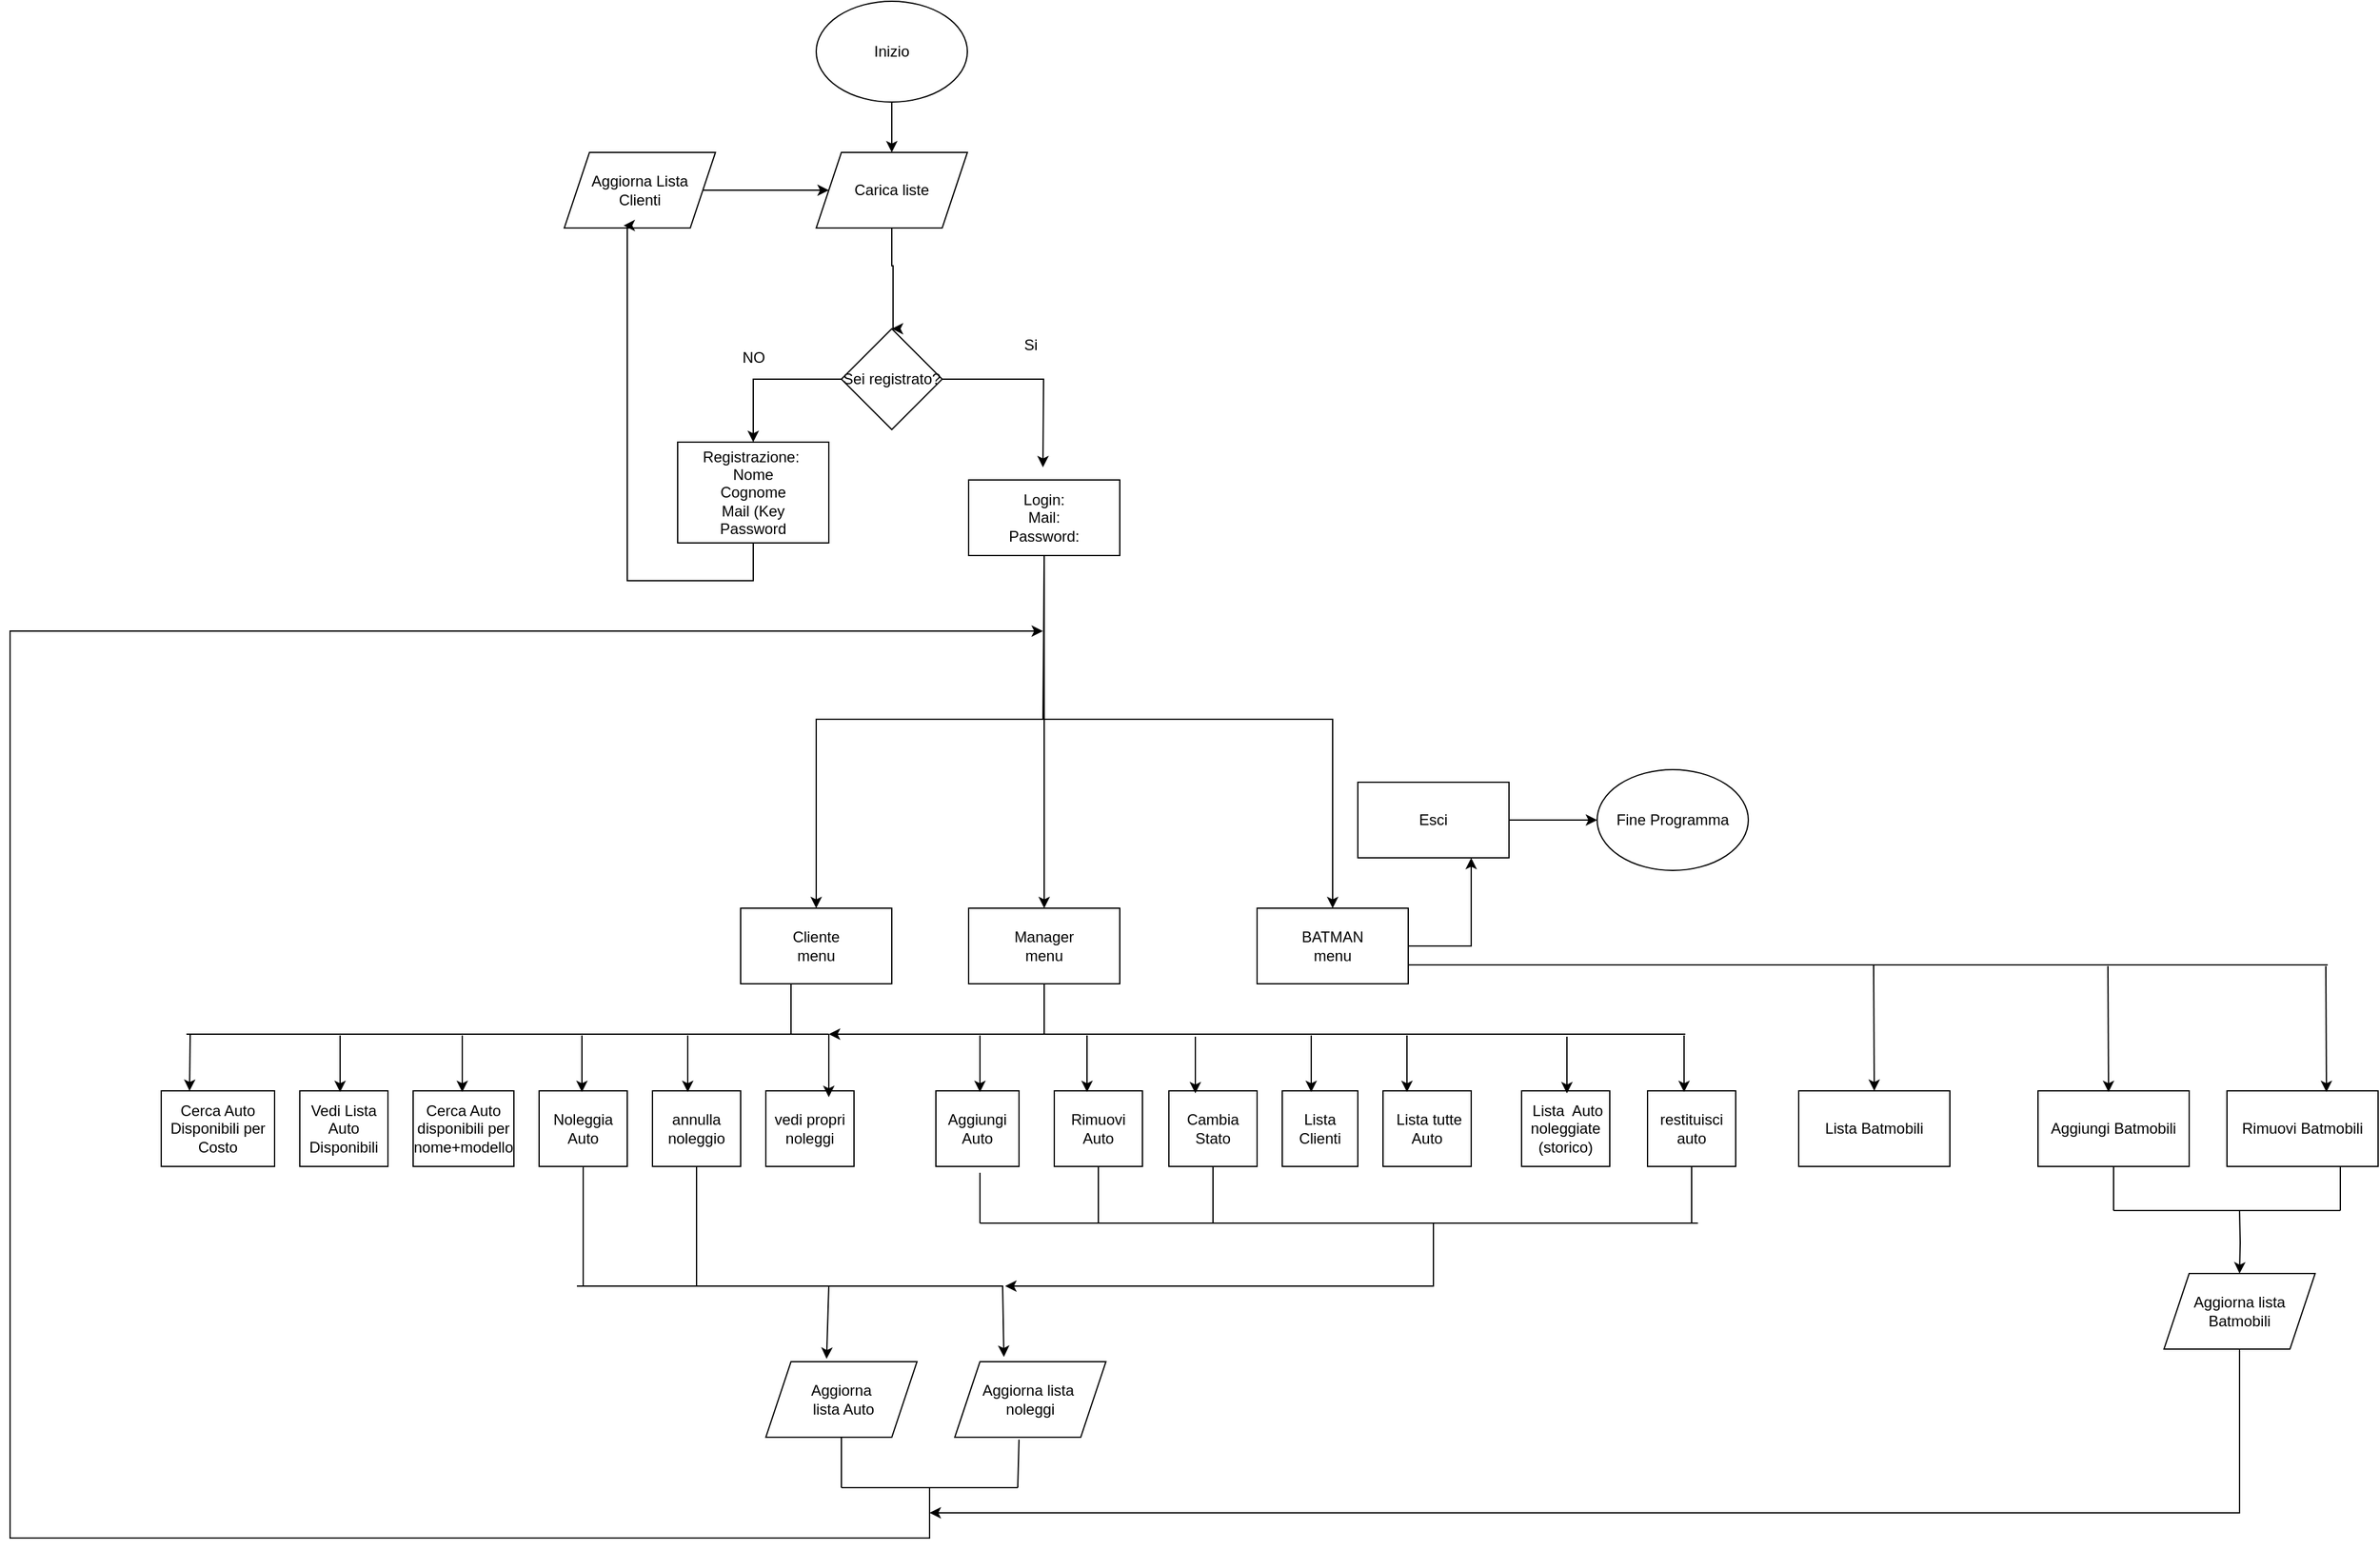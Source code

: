 <mxfile version="24.3.1" type="github">
  <diagram id="C5RBs43oDa-KdzZeNtuy" name="Page-1">
    <mxGraphModel dx="1877" dy="1691" grid="1" gridSize="10" guides="1" tooltips="1" connect="1" arrows="1" fold="1" page="1" pageScale="1" pageWidth="827" pageHeight="1169" math="0" shadow="0">
      <root>
        <mxCell id="WIyWlLk6GJQsqaUBKTNV-0" />
        <mxCell id="WIyWlLk6GJQsqaUBKTNV-1" parent="WIyWlLk6GJQsqaUBKTNV-0" />
        <mxCell id="CLyrZ0fL3mQYpZ_oy234-67" style="edgeStyle=orthogonalEdgeStyle;rounded=0;orthogonalLoop=1;jettySize=auto;html=1;entryX=0.5;entryY=0;entryDx=0;entryDy=0;" parent="WIyWlLk6GJQsqaUBKTNV-1" source="CLyrZ0fL3mQYpZ_oy234-0" target="CLyrZ0fL3mQYpZ_oy234-66" edge="1">
          <mxGeometry relative="1" as="geometry">
            <mxPoint x="250" y="20" as="targetPoint" />
          </mxGeometry>
        </mxCell>
        <mxCell id="CLyrZ0fL3mQYpZ_oy234-0" value="Inizio" style="ellipse;whiteSpace=wrap;html=1;" parent="WIyWlLk6GJQsqaUBKTNV-1" vertex="1">
          <mxGeometry x="190" y="-80" width="120" height="80" as="geometry" />
        </mxCell>
        <mxCell id="CLyrZ0fL3mQYpZ_oy234-4" value="" style="edgeStyle=orthogonalEdgeStyle;rounded=0;orthogonalLoop=1;jettySize=auto;html=1;" parent="WIyWlLk6GJQsqaUBKTNV-1" source="CLyrZ0fL3mQYpZ_oy234-1" target="CLyrZ0fL3mQYpZ_oy234-3" edge="1">
          <mxGeometry relative="1" as="geometry" />
        </mxCell>
        <mxCell id="CLyrZ0fL3mQYpZ_oy234-5" style="edgeStyle=orthogonalEdgeStyle;rounded=0;orthogonalLoop=1;jettySize=auto;html=1;" parent="WIyWlLk6GJQsqaUBKTNV-1" source="CLyrZ0fL3mQYpZ_oy234-1" edge="1">
          <mxGeometry relative="1" as="geometry">
            <mxPoint x="370" y="290" as="targetPoint" />
          </mxGeometry>
        </mxCell>
        <mxCell id="CLyrZ0fL3mQYpZ_oy234-1" value="Sei registrato?" style="rhombus;whiteSpace=wrap;html=1;" parent="WIyWlLk6GJQsqaUBKTNV-1" vertex="1">
          <mxGeometry x="210" y="180" width="80" height="80" as="geometry" />
        </mxCell>
        <mxCell id="CLyrZ0fL3mQYpZ_oy234-3" value="Registrazione:&amp;nbsp;&lt;div&gt;Nome&lt;div&gt;Cognome&lt;/div&gt;&lt;div&gt;Mail (Key&lt;/div&gt;&lt;div&gt;Password&lt;/div&gt;&lt;/div&gt;" style="whiteSpace=wrap;html=1;" parent="WIyWlLk6GJQsqaUBKTNV-1" vertex="1">
          <mxGeometry x="80" y="270" width="120" height="80" as="geometry" />
        </mxCell>
        <mxCell id="CLyrZ0fL3mQYpZ_oy234-6" value="NO" style="text;html=1;align=center;verticalAlign=middle;resizable=0;points=[];autosize=1;strokeColor=none;fillColor=none;" parent="WIyWlLk6GJQsqaUBKTNV-1" vertex="1">
          <mxGeometry x="120" y="188" width="40" height="30" as="geometry" />
        </mxCell>
        <mxCell id="CLyrZ0fL3mQYpZ_oy234-7" value="Si" style="text;html=1;align=center;verticalAlign=middle;resizable=0;points=[];autosize=1;strokeColor=none;fillColor=none;" parent="WIyWlLk6GJQsqaUBKTNV-1" vertex="1">
          <mxGeometry x="345" y="178" width="30" height="30" as="geometry" />
        </mxCell>
        <mxCell id="CLyrZ0fL3mQYpZ_oy234-16" style="edgeStyle=orthogonalEdgeStyle;rounded=0;orthogonalLoop=1;jettySize=auto;html=1;entryX=0.5;entryY=0;entryDx=0;entryDy=0;" parent="WIyWlLk6GJQsqaUBKTNV-1" source="CLyrZ0fL3mQYpZ_oy234-11" target="CLyrZ0fL3mQYpZ_oy234-13" edge="1">
          <mxGeometry relative="1" as="geometry" />
        </mxCell>
        <mxCell id="CLyrZ0fL3mQYpZ_oy234-17" style="edgeStyle=orthogonalEdgeStyle;rounded=0;orthogonalLoop=1;jettySize=auto;html=1;entryX=0.5;entryY=0;entryDx=0;entryDy=0;exitX=0.5;exitY=1;exitDx=0;exitDy=0;" parent="WIyWlLk6GJQsqaUBKTNV-1" source="CLyrZ0fL3mQYpZ_oy234-11" target="CLyrZ0fL3mQYpZ_oy234-14" edge="1">
          <mxGeometry relative="1" as="geometry">
            <Array as="points">
              <mxPoint x="371" y="490" />
              <mxPoint x="600" y="490" />
            </Array>
          </mxGeometry>
        </mxCell>
        <mxCell id="CLyrZ0fL3mQYpZ_oy234-11" value="Login:&lt;div&gt;Mail:&lt;/div&gt;&lt;div&gt;Password:&lt;/div&gt;" style="rounded=0;whiteSpace=wrap;html=1;" parent="WIyWlLk6GJQsqaUBKTNV-1" vertex="1">
          <mxGeometry x="311" y="300" width="120" height="60" as="geometry" />
        </mxCell>
        <mxCell id="CLyrZ0fL3mQYpZ_oy234-12" value="Cliente&lt;div&gt;menu&lt;/div&gt;" style="rounded=0;whiteSpace=wrap;html=1;" parent="WIyWlLk6GJQsqaUBKTNV-1" vertex="1">
          <mxGeometry x="130" y="640" width="120" height="60" as="geometry" />
        </mxCell>
        <mxCell id="CLyrZ0fL3mQYpZ_oy234-13" value="Manager&lt;div&gt;menu&lt;/div&gt;" style="rounded=0;whiteSpace=wrap;html=1;" parent="WIyWlLk6GJQsqaUBKTNV-1" vertex="1">
          <mxGeometry x="311" y="640" width="120" height="60" as="geometry" />
        </mxCell>
        <mxCell id="CLyrZ0fL3mQYpZ_oy234-14" value="BATMAN&lt;div&gt;menu&lt;/div&gt;" style="rounded=0;whiteSpace=wrap;html=1;" parent="WIyWlLk6GJQsqaUBKTNV-1" vertex="1">
          <mxGeometry x="540" y="640" width="120" height="60" as="geometry" />
        </mxCell>
        <mxCell id="CLyrZ0fL3mQYpZ_oy234-22" value="Vedi Lista Auto&lt;div&gt;Disponibili&lt;/div&gt;" style="rounded=0;whiteSpace=wrap;html=1;" parent="WIyWlLk6GJQsqaUBKTNV-1" vertex="1">
          <mxGeometry x="-220" y="785" width="70" height="60" as="geometry" />
        </mxCell>
        <mxCell id="CLyrZ0fL3mQYpZ_oy234-23" value="Cerca Auto Disponibili per Costo" style="rounded=0;whiteSpace=wrap;html=1;" parent="WIyWlLk6GJQsqaUBKTNV-1" vertex="1">
          <mxGeometry x="-330" y="785" width="90" height="60" as="geometry" />
        </mxCell>
        <mxCell id="CLyrZ0fL3mQYpZ_oy234-24" value="Cerca Auto disponibili per nome+modello" style="rounded=0;whiteSpace=wrap;html=1;" parent="WIyWlLk6GJQsqaUBKTNV-1" vertex="1">
          <mxGeometry x="-130" y="785" width="80" height="60" as="geometry" />
        </mxCell>
        <mxCell id="CLyrZ0fL3mQYpZ_oy234-25" value="Noleggia Auto" style="rounded=0;whiteSpace=wrap;html=1;" parent="WIyWlLk6GJQsqaUBKTNV-1" vertex="1">
          <mxGeometry x="-30" y="785" width="70" height="60" as="geometry" />
        </mxCell>
        <mxCell id="CLyrZ0fL3mQYpZ_oy234-30" value="Aggiungi Auto" style="rounded=0;whiteSpace=wrap;html=1;" parent="WIyWlLk6GJQsqaUBKTNV-1" vertex="1">
          <mxGeometry x="285" y="785" width="66" height="60" as="geometry" />
        </mxCell>
        <mxCell id="CLyrZ0fL3mQYpZ_oy234-31" value="Rimuovi Auto" style="rounded=0;whiteSpace=wrap;html=1;" parent="WIyWlLk6GJQsqaUBKTNV-1" vertex="1">
          <mxGeometry x="379" y="785" width="70" height="60" as="geometry" />
        </mxCell>
        <mxCell id="CLyrZ0fL3mQYpZ_oy234-32" value="Cambia Stato" style="rounded=0;whiteSpace=wrap;html=1;" parent="WIyWlLk6GJQsqaUBKTNV-1" vertex="1">
          <mxGeometry x="470" y="785" width="70" height="60" as="geometry" />
        </mxCell>
        <mxCell id="CLyrZ0fL3mQYpZ_oy234-33" value="Lista Clienti" style="rounded=0;whiteSpace=wrap;html=1;" parent="WIyWlLk6GJQsqaUBKTNV-1" vertex="1">
          <mxGeometry x="560" y="785" width="60" height="60" as="geometry" />
        </mxCell>
        <mxCell id="CLyrZ0fL3mQYpZ_oy234-35" value="&amp;nbsp;Lista tutte Auto" style="rounded=0;whiteSpace=wrap;html=1;" parent="WIyWlLk6GJQsqaUBKTNV-1" vertex="1">
          <mxGeometry x="640" y="785" width="70" height="60" as="geometry" />
        </mxCell>
        <mxCell id="CLyrZ0fL3mQYpZ_oy234-45" value="Lista Batmobili" style="rounded=0;whiteSpace=wrap;html=1;" parent="WIyWlLk6GJQsqaUBKTNV-1" vertex="1">
          <mxGeometry x="970" y="785" width="120" height="60" as="geometry" />
        </mxCell>
        <mxCell id="CLyrZ0fL3mQYpZ_oy234-46" value="Aggiungi Batmobili" style="rounded=0;whiteSpace=wrap;html=1;" parent="WIyWlLk6GJQsqaUBKTNV-1" vertex="1">
          <mxGeometry x="1160" y="785" width="120" height="60" as="geometry" />
        </mxCell>
        <mxCell id="CLyrZ0fL3mQYpZ_oy234-78" style="edgeStyle=orthogonalEdgeStyle;rounded=0;orthogonalLoop=1;jettySize=auto;html=1;" parent="WIyWlLk6GJQsqaUBKTNV-1" target="CLyrZ0fL3mQYpZ_oy234-77" edge="1">
          <mxGeometry relative="1" as="geometry">
            <mxPoint x="1320" y="880" as="sourcePoint" />
          </mxGeometry>
        </mxCell>
        <mxCell id="CLyrZ0fL3mQYpZ_oy234-47" value="Rimuovi Batmobili" style="rounded=0;whiteSpace=wrap;html=1;" parent="WIyWlLk6GJQsqaUBKTNV-1" vertex="1">
          <mxGeometry x="1310" y="785" width="120" height="60" as="geometry" />
        </mxCell>
        <mxCell id="CLyrZ0fL3mQYpZ_oy234-69" style="edgeStyle=orthogonalEdgeStyle;rounded=0;orthogonalLoop=1;jettySize=auto;html=1;entryX=0.5;entryY=0;entryDx=0;entryDy=0;" parent="WIyWlLk6GJQsqaUBKTNV-1" source="CLyrZ0fL3mQYpZ_oy234-66" target="CLyrZ0fL3mQYpZ_oy234-1" edge="1">
          <mxGeometry relative="1" as="geometry">
            <mxPoint x="250" y="160" as="targetPoint" />
            <Array as="points">
              <mxPoint x="250" y="130" />
              <mxPoint x="251" y="130" />
            </Array>
          </mxGeometry>
        </mxCell>
        <mxCell id="CLyrZ0fL3mQYpZ_oy234-66" value="Carica liste" style="shape=parallelogram;perimeter=parallelogramPerimeter;whiteSpace=wrap;html=1;fixedSize=1;" parent="WIyWlLk6GJQsqaUBKTNV-1" vertex="1">
          <mxGeometry x="190" y="40" width="120" height="60" as="geometry" />
        </mxCell>
        <mxCell id="CLyrZ0fL3mQYpZ_oy234-76" style="edgeStyle=orthogonalEdgeStyle;rounded=0;orthogonalLoop=1;jettySize=auto;html=1;entryX=0;entryY=0.5;entryDx=0;entryDy=0;" parent="WIyWlLk6GJQsqaUBKTNV-1" source="CLyrZ0fL3mQYpZ_oy234-74" target="CLyrZ0fL3mQYpZ_oy234-66" edge="1">
          <mxGeometry relative="1" as="geometry" />
        </mxCell>
        <mxCell id="CLyrZ0fL3mQYpZ_oy234-74" value="Aggiorna Lista&lt;div&gt;Clienti&lt;/div&gt;" style="shape=parallelogram;perimeter=parallelogramPerimeter;whiteSpace=wrap;html=1;fixedSize=1;" parent="WIyWlLk6GJQsqaUBKTNV-1" vertex="1">
          <mxGeometry x="-10" y="40" width="120" height="60" as="geometry" />
        </mxCell>
        <mxCell id="CLyrZ0fL3mQYpZ_oy234-75" style="edgeStyle=orthogonalEdgeStyle;rounded=0;orthogonalLoop=1;jettySize=auto;html=1;entryX=0.392;entryY=0.967;entryDx=0;entryDy=0;entryPerimeter=0;" parent="WIyWlLk6GJQsqaUBKTNV-1" source="CLyrZ0fL3mQYpZ_oy234-3" target="CLyrZ0fL3mQYpZ_oy234-74" edge="1">
          <mxGeometry relative="1" as="geometry">
            <Array as="points">
              <mxPoint x="140" y="380" />
              <mxPoint x="40" y="380" />
              <mxPoint x="40" y="98" />
            </Array>
          </mxGeometry>
        </mxCell>
        <mxCell id="CLyrZ0fL3mQYpZ_oy234-77" value="Aggiorna lista&lt;div&gt;Batmobili&lt;/div&gt;" style="shape=parallelogram;perimeter=parallelogramPerimeter;whiteSpace=wrap;html=1;fixedSize=1;" parent="WIyWlLk6GJQsqaUBKTNV-1" vertex="1">
          <mxGeometry x="1260" y="930" width="120" height="60" as="geometry" />
        </mxCell>
        <mxCell id="CLyrZ0fL3mQYpZ_oy234-80" value="Aggiorna&lt;div&gt;&amp;nbsp;lista Auto&lt;/div&gt;" style="shape=parallelogram;perimeter=parallelogramPerimeter;whiteSpace=wrap;html=1;fixedSize=1;" parent="WIyWlLk6GJQsqaUBKTNV-1" vertex="1">
          <mxGeometry x="150" y="1000" width="120" height="60" as="geometry" />
        </mxCell>
        <mxCell id="CLyrZ0fL3mQYpZ_oy234-91" style="edgeStyle=orthogonalEdgeStyle;rounded=0;orthogonalLoop=1;jettySize=auto;html=1;entryX=0;entryY=0.5;entryDx=0;entryDy=0;" parent="WIyWlLk6GJQsqaUBKTNV-1" source="CLyrZ0fL3mQYpZ_oy234-83" target="CLyrZ0fL3mQYpZ_oy234-90" edge="1">
          <mxGeometry relative="1" as="geometry" />
        </mxCell>
        <mxCell id="CLyrZ0fL3mQYpZ_oy234-83" value="Esci" style="rounded=0;whiteSpace=wrap;html=1;" parent="WIyWlLk6GJQsqaUBKTNV-1" vertex="1">
          <mxGeometry x="620" y="540" width="120" height="60" as="geometry" />
        </mxCell>
        <mxCell id="CLyrZ0fL3mQYpZ_oy234-90" value="Fine Programma" style="ellipse;whiteSpace=wrap;html=1;" parent="WIyWlLk6GJQsqaUBKTNV-1" vertex="1">
          <mxGeometry x="810" y="530" width="120" height="80" as="geometry" />
        </mxCell>
        <mxCell id="smnG-vUdvL5_iCvUENHc-7" value="restituisci auto" style="rounded=0;whiteSpace=wrap;html=1;" vertex="1" parent="WIyWlLk6GJQsqaUBKTNV-1">
          <mxGeometry x="850" y="785" width="70" height="60" as="geometry" />
        </mxCell>
        <mxCell id="smnG-vUdvL5_iCvUENHc-10" value="annulla noleggio" style="rounded=0;whiteSpace=wrap;html=1;" vertex="1" parent="WIyWlLk6GJQsqaUBKTNV-1">
          <mxGeometry x="60" y="785" width="70" height="60" as="geometry" />
        </mxCell>
        <mxCell id="smnG-vUdvL5_iCvUENHc-12" value="vedi propri noleggi" style="rounded=0;whiteSpace=wrap;html=1;" vertex="1" parent="WIyWlLk6GJQsqaUBKTNV-1">
          <mxGeometry x="150" y="785" width="70" height="60" as="geometry" />
        </mxCell>
        <mxCell id="smnG-vUdvL5_iCvUENHc-13" value="Aggiorna lista&amp;nbsp;&lt;div&gt;noleggi&lt;/div&gt;" style="shape=parallelogram;perimeter=parallelogramPerimeter;whiteSpace=wrap;html=1;fixedSize=1;" vertex="1" parent="WIyWlLk6GJQsqaUBKTNV-1">
          <mxGeometry x="300" y="1000" width="120" height="60" as="geometry" />
        </mxCell>
        <mxCell id="smnG-vUdvL5_iCvUENHc-15" value="&amp;nbsp;Lista&amp;nbsp; Auto noleggiate&lt;div&gt;(storico)&lt;/div&gt;" style="rounded=0;whiteSpace=wrap;html=1;" vertex="1" parent="WIyWlLk6GJQsqaUBKTNV-1">
          <mxGeometry x="750" y="785" width="70" height="60" as="geometry" />
        </mxCell>
        <mxCell id="smnG-vUdvL5_iCvUENHc-16" value="" style="endArrow=classic;html=1;rounded=0;exitX=0.5;exitY=1;exitDx=0;exitDy=0;entryX=0.5;entryY=0;entryDx=0;entryDy=0;" edge="1" parent="WIyWlLk6GJQsqaUBKTNV-1" source="CLyrZ0fL3mQYpZ_oy234-11" target="CLyrZ0fL3mQYpZ_oy234-12">
          <mxGeometry width="50" height="50" relative="1" as="geometry">
            <mxPoint x="320" y="540" as="sourcePoint" />
            <mxPoint x="370" y="490" as="targetPoint" />
            <Array as="points">
              <mxPoint x="370" y="490" />
              <mxPoint x="280" y="490" />
              <mxPoint x="190" y="490" />
            </Array>
          </mxGeometry>
        </mxCell>
        <mxCell id="smnG-vUdvL5_iCvUENHc-17" value="" style="endArrow=none;html=1;rounded=0;" edge="1" parent="WIyWlLk6GJQsqaUBKTNV-1">
          <mxGeometry width="50" height="50" relative="1" as="geometry">
            <mxPoint x="170" y="740" as="sourcePoint" />
            <mxPoint x="170" y="700" as="targetPoint" />
          </mxGeometry>
        </mxCell>
        <mxCell id="smnG-vUdvL5_iCvUENHc-18" value="" style="endArrow=none;html=1;rounded=0;" edge="1" parent="WIyWlLk6GJQsqaUBKTNV-1">
          <mxGeometry width="50" height="50" relative="1" as="geometry">
            <mxPoint x="-310" y="740" as="sourcePoint" />
            <mxPoint x="200" y="740" as="targetPoint" />
          </mxGeometry>
        </mxCell>
        <mxCell id="smnG-vUdvL5_iCvUENHc-19" value="" style="endArrow=classic;html=1;rounded=0;entryX=0.25;entryY=0;entryDx=0;entryDy=0;" edge="1" parent="WIyWlLk6GJQsqaUBKTNV-1" target="CLyrZ0fL3mQYpZ_oy234-23">
          <mxGeometry width="50" height="50" relative="1" as="geometry">
            <mxPoint x="-307" y="740" as="sourcePoint" />
            <mxPoint x="170" y="690" as="targetPoint" />
          </mxGeometry>
        </mxCell>
        <mxCell id="smnG-vUdvL5_iCvUENHc-21" value="" style="endArrow=classic;html=1;rounded=0;entryX=0.714;entryY=0.083;entryDx=0;entryDy=0;entryPerimeter=0;" edge="1" parent="WIyWlLk6GJQsqaUBKTNV-1" target="smnG-vUdvL5_iCvUENHc-12">
          <mxGeometry width="50" height="50" relative="1" as="geometry">
            <mxPoint x="200" y="740" as="sourcePoint" />
            <mxPoint x="200" y="780" as="targetPoint" />
          </mxGeometry>
        </mxCell>
        <mxCell id="smnG-vUdvL5_iCvUENHc-23" value="" style="endArrow=classic;html=1;rounded=0;entryX=0.25;entryY=0;entryDx=0;entryDy=0;" edge="1" parent="WIyWlLk6GJQsqaUBKTNV-1">
          <mxGeometry width="50" height="50" relative="1" as="geometry">
            <mxPoint x="-188" y="741" as="sourcePoint" />
            <mxPoint x="-188" y="786" as="targetPoint" />
            <Array as="points">
              <mxPoint x="-188" y="761" />
            </Array>
          </mxGeometry>
        </mxCell>
        <mxCell id="smnG-vUdvL5_iCvUENHc-24" value="" style="endArrow=classic;html=1;rounded=0;entryX=0.25;entryY=0;entryDx=0;entryDy=0;" edge="1" parent="WIyWlLk6GJQsqaUBKTNV-1">
          <mxGeometry width="50" height="50" relative="1" as="geometry">
            <mxPoint x="-91" y="741" as="sourcePoint" />
            <mxPoint x="-91" y="786" as="targetPoint" />
            <Array as="points">
              <mxPoint x="-91" y="761" />
            </Array>
          </mxGeometry>
        </mxCell>
        <mxCell id="smnG-vUdvL5_iCvUENHc-25" value="" style="endArrow=classic;html=1;rounded=0;entryX=0.25;entryY=0;entryDx=0;entryDy=0;" edge="1" parent="WIyWlLk6GJQsqaUBKTNV-1">
          <mxGeometry width="50" height="50" relative="1" as="geometry">
            <mxPoint x="4" y="741" as="sourcePoint" />
            <mxPoint x="4" y="786" as="targetPoint" />
            <Array as="points">
              <mxPoint x="4" y="761" />
            </Array>
          </mxGeometry>
        </mxCell>
        <mxCell id="smnG-vUdvL5_iCvUENHc-26" value="" style="endArrow=classic;html=1;rounded=0;entryX=0.25;entryY=0;entryDx=0;entryDy=0;" edge="1" parent="WIyWlLk6GJQsqaUBKTNV-1">
          <mxGeometry width="50" height="50" relative="1" as="geometry">
            <mxPoint x="88" y="741" as="sourcePoint" />
            <mxPoint x="88" y="786" as="targetPoint" />
            <Array as="points">
              <mxPoint x="88" y="761" />
            </Array>
          </mxGeometry>
        </mxCell>
        <mxCell id="smnG-vUdvL5_iCvUENHc-27" value="" style="endArrow=none;html=1;rounded=0;entryX=0.5;entryY=1;entryDx=0;entryDy=0;" edge="1" parent="WIyWlLk6GJQsqaUBKTNV-1" target="CLyrZ0fL3mQYpZ_oy234-13">
          <mxGeometry width="50" height="50" relative="1" as="geometry">
            <mxPoint x="371" y="740" as="sourcePoint" />
            <mxPoint x="230" y="690" as="targetPoint" />
          </mxGeometry>
        </mxCell>
        <mxCell id="smnG-vUdvL5_iCvUENHc-28" value="" style="endArrow=none;html=1;rounded=0;" edge="1" parent="WIyWlLk6GJQsqaUBKTNV-1">
          <mxGeometry width="50" height="50" relative="1" as="geometry">
            <mxPoint x="320" y="740" as="sourcePoint" />
            <mxPoint x="880" y="740" as="targetPoint" />
          </mxGeometry>
        </mxCell>
        <mxCell id="smnG-vUdvL5_iCvUENHc-29" value="" style="endArrow=classic;html=1;rounded=0;entryX=0.25;entryY=0;entryDx=0;entryDy=0;" edge="1" parent="WIyWlLk6GJQsqaUBKTNV-1">
          <mxGeometry width="50" height="50" relative="1" as="geometry">
            <mxPoint x="320" y="741" as="sourcePoint" />
            <mxPoint x="320" y="786" as="targetPoint" />
            <Array as="points">
              <mxPoint x="320" y="761" />
            </Array>
          </mxGeometry>
        </mxCell>
        <mxCell id="smnG-vUdvL5_iCvUENHc-32" value="" style="endArrow=classic;html=1;rounded=0;entryX=0.25;entryY=0;entryDx=0;entryDy=0;" edge="1" parent="WIyWlLk6GJQsqaUBKTNV-1">
          <mxGeometry width="50" height="50" relative="1" as="geometry">
            <mxPoint x="405" y="741" as="sourcePoint" />
            <mxPoint x="405" y="786" as="targetPoint" />
            <Array as="points">
              <mxPoint x="405" y="761" />
            </Array>
          </mxGeometry>
        </mxCell>
        <mxCell id="smnG-vUdvL5_iCvUENHc-33" value="" style="endArrow=classic;html=1;rounded=0;entryX=0.25;entryY=0;entryDx=0;entryDy=0;" edge="1" parent="WIyWlLk6GJQsqaUBKTNV-1">
          <mxGeometry width="50" height="50" relative="1" as="geometry">
            <mxPoint x="491" y="742" as="sourcePoint" />
            <mxPoint x="491" y="787" as="targetPoint" />
            <Array as="points">
              <mxPoint x="491" y="762" />
            </Array>
          </mxGeometry>
        </mxCell>
        <mxCell id="smnG-vUdvL5_iCvUENHc-34" value="" style="endArrow=classic;html=1;rounded=0;entryX=0.25;entryY=0;entryDx=0;entryDy=0;" edge="1" parent="WIyWlLk6GJQsqaUBKTNV-1">
          <mxGeometry width="50" height="50" relative="1" as="geometry">
            <mxPoint x="583" y="741" as="sourcePoint" />
            <mxPoint x="583" y="786" as="targetPoint" />
            <Array as="points">
              <mxPoint x="583" y="761" />
            </Array>
          </mxGeometry>
        </mxCell>
        <mxCell id="smnG-vUdvL5_iCvUENHc-35" value="" style="endArrow=classic;html=1;rounded=0;entryX=0.25;entryY=0;entryDx=0;entryDy=0;" edge="1" parent="WIyWlLk6GJQsqaUBKTNV-1">
          <mxGeometry width="50" height="50" relative="1" as="geometry">
            <mxPoint x="659" y="741" as="sourcePoint" />
            <mxPoint x="659" y="786" as="targetPoint" />
            <Array as="points">
              <mxPoint x="659" y="761" />
            </Array>
          </mxGeometry>
        </mxCell>
        <mxCell id="smnG-vUdvL5_iCvUENHc-36" value="" style="endArrow=classic;html=1;rounded=0;" edge="1" parent="WIyWlLk6GJQsqaUBKTNV-1">
          <mxGeometry width="50" height="50" relative="1" as="geometry">
            <mxPoint x="320" y="740" as="sourcePoint" />
            <mxPoint x="200" y="740" as="targetPoint" />
          </mxGeometry>
        </mxCell>
        <mxCell id="smnG-vUdvL5_iCvUENHc-37" value="" style="endArrow=classic;html=1;rounded=0;entryX=0.25;entryY=0;entryDx=0;entryDy=0;" edge="1" parent="WIyWlLk6GJQsqaUBKTNV-1">
          <mxGeometry width="50" height="50" relative="1" as="geometry">
            <mxPoint x="786" y="742" as="sourcePoint" />
            <mxPoint x="786" y="787" as="targetPoint" />
            <Array as="points">
              <mxPoint x="786" y="762" />
            </Array>
          </mxGeometry>
        </mxCell>
        <mxCell id="smnG-vUdvL5_iCvUENHc-38" value="" style="endArrow=classic;html=1;rounded=0;entryX=0.25;entryY=0;entryDx=0;entryDy=0;" edge="1" parent="WIyWlLk6GJQsqaUBKTNV-1">
          <mxGeometry width="50" height="50" relative="1" as="geometry">
            <mxPoint x="879" y="741" as="sourcePoint" />
            <mxPoint x="879" y="786" as="targetPoint" />
            <Array as="points">
              <mxPoint x="879" y="761" />
            </Array>
          </mxGeometry>
        </mxCell>
        <mxCell id="smnG-vUdvL5_iCvUENHc-40" value="" style="endArrow=classic;html=1;rounded=0;exitX=1;exitY=0.5;exitDx=0;exitDy=0;entryX=0.75;entryY=1;entryDx=0;entryDy=0;" edge="1" parent="WIyWlLk6GJQsqaUBKTNV-1" source="CLyrZ0fL3mQYpZ_oy234-14" target="CLyrZ0fL3mQYpZ_oy234-83">
          <mxGeometry width="50" height="50" relative="1" as="geometry">
            <mxPoint x="760" y="740" as="sourcePoint" />
            <mxPoint x="810" y="690" as="targetPoint" />
            <Array as="points">
              <mxPoint x="710" y="670" />
            </Array>
          </mxGeometry>
        </mxCell>
        <mxCell id="smnG-vUdvL5_iCvUENHc-42" value="" style="endArrow=none;html=1;rounded=0;exitX=1;exitY=0.75;exitDx=0;exitDy=0;" edge="1" parent="WIyWlLk6GJQsqaUBKTNV-1" source="CLyrZ0fL3mQYpZ_oy234-14">
          <mxGeometry width="50" height="50" relative="1" as="geometry">
            <mxPoint x="760" y="740" as="sourcePoint" />
            <mxPoint x="1390" y="685" as="targetPoint" />
          </mxGeometry>
        </mxCell>
        <mxCell id="smnG-vUdvL5_iCvUENHc-43" value="" style="endArrow=classic;html=1;rounded=0;entryX=0.5;entryY=0;entryDx=0;entryDy=0;" edge="1" parent="WIyWlLk6GJQsqaUBKTNV-1" target="CLyrZ0fL3mQYpZ_oy234-45">
          <mxGeometry width="50" height="50" relative="1" as="geometry">
            <mxPoint x="1029.5" y="685" as="sourcePoint" />
            <mxPoint x="1029.5" y="775" as="targetPoint" />
          </mxGeometry>
        </mxCell>
        <mxCell id="smnG-vUdvL5_iCvUENHc-44" value="" style="endArrow=classic;html=1;rounded=0;entryX=0.5;entryY=0;entryDx=0;entryDy=0;" edge="1" parent="WIyWlLk6GJQsqaUBKTNV-1">
          <mxGeometry width="50" height="50" relative="1" as="geometry">
            <mxPoint x="1215.5" y="686" as="sourcePoint" />
            <mxPoint x="1216" y="786" as="targetPoint" />
          </mxGeometry>
        </mxCell>
        <mxCell id="smnG-vUdvL5_iCvUENHc-45" value="" style="endArrow=classic;html=1;rounded=0;entryX=0.5;entryY=0;entryDx=0;entryDy=0;" edge="1" parent="WIyWlLk6GJQsqaUBKTNV-1">
          <mxGeometry width="50" height="50" relative="1" as="geometry">
            <mxPoint x="1388.5" y="686" as="sourcePoint" />
            <mxPoint x="1389" y="786" as="targetPoint" />
          </mxGeometry>
        </mxCell>
        <mxCell id="smnG-vUdvL5_iCvUENHc-46" value="" style="endArrow=none;html=1;rounded=0;" edge="1" parent="WIyWlLk6GJQsqaUBKTNV-1">
          <mxGeometry width="50" height="50" relative="1" as="geometry">
            <mxPoint x="1220" y="880" as="sourcePoint" />
            <mxPoint x="1400" y="880" as="targetPoint" />
            <Array as="points">
              <mxPoint x="1310" y="880" />
            </Array>
          </mxGeometry>
        </mxCell>
        <mxCell id="smnG-vUdvL5_iCvUENHc-47" value="" style="endArrow=none;html=1;rounded=0;entryX=0.5;entryY=1;entryDx=0;entryDy=0;" edge="1" parent="WIyWlLk6GJQsqaUBKTNV-1" target="CLyrZ0fL3mQYpZ_oy234-46">
          <mxGeometry width="50" height="50" relative="1" as="geometry">
            <mxPoint x="1220" y="880" as="sourcePoint" />
            <mxPoint x="1010" y="690" as="targetPoint" />
          </mxGeometry>
        </mxCell>
        <mxCell id="smnG-vUdvL5_iCvUENHc-48" value="" style="endArrow=none;html=1;rounded=0;entryX=0.75;entryY=1;entryDx=0;entryDy=0;" edge="1" parent="WIyWlLk6GJQsqaUBKTNV-1" target="CLyrZ0fL3mQYpZ_oy234-47">
          <mxGeometry width="50" height="50" relative="1" as="geometry">
            <mxPoint x="1400" y="880" as="sourcePoint" />
            <mxPoint x="1010" y="690" as="targetPoint" />
          </mxGeometry>
        </mxCell>
        <mxCell id="smnG-vUdvL5_iCvUENHc-50" value="" style="endArrow=none;html=1;rounded=0;entryX=0.5;entryY=1;entryDx=0;entryDy=0;" edge="1" parent="WIyWlLk6GJQsqaUBKTNV-1" target="CLyrZ0fL3mQYpZ_oy234-25">
          <mxGeometry width="50" height="50" relative="1" as="geometry">
            <mxPoint x="5" y="940" as="sourcePoint" />
            <mxPoint x="160" y="790" as="targetPoint" />
          </mxGeometry>
        </mxCell>
        <mxCell id="smnG-vUdvL5_iCvUENHc-51" value="" style="endArrow=none;html=1;rounded=0;entryX=0.5;entryY=1;entryDx=0;entryDy=0;" edge="1" parent="WIyWlLk6GJQsqaUBKTNV-1" target="smnG-vUdvL5_iCvUENHc-10">
          <mxGeometry width="50" height="50" relative="1" as="geometry">
            <mxPoint x="95" y="940" as="sourcePoint" />
            <mxPoint x="160" y="790" as="targetPoint" />
          </mxGeometry>
        </mxCell>
        <mxCell id="smnG-vUdvL5_iCvUENHc-52" value="" style="endArrow=classic;html=1;rounded=0;entryX=0.325;entryY=-0.063;entryDx=0;entryDy=0;entryPerimeter=0;" edge="1" parent="WIyWlLk6GJQsqaUBKTNV-1" target="smnG-vUdvL5_iCvUENHc-13">
          <mxGeometry width="50" height="50" relative="1" as="geometry">
            <mxPoint y="940" as="sourcePoint" />
            <mxPoint x="160" y="790" as="targetPoint" />
            <Array as="points">
              <mxPoint x="338" y="940" />
            </Array>
          </mxGeometry>
        </mxCell>
        <mxCell id="smnG-vUdvL5_iCvUENHc-53" value="" style="endArrow=none;html=1;rounded=0;" edge="1" parent="WIyWlLk6GJQsqaUBKTNV-1">
          <mxGeometry width="50" height="50" relative="1" as="geometry">
            <mxPoint x="320" y="890" as="sourcePoint" />
            <mxPoint x="890" y="890" as="targetPoint" />
          </mxGeometry>
        </mxCell>
        <mxCell id="smnG-vUdvL5_iCvUENHc-54" value="" style="endArrow=none;html=1;rounded=0;" edge="1" parent="WIyWlLk6GJQsqaUBKTNV-1">
          <mxGeometry width="50" height="50" relative="1" as="geometry">
            <mxPoint x="320" y="890" as="sourcePoint" />
            <mxPoint x="320" y="850" as="targetPoint" />
          </mxGeometry>
        </mxCell>
        <mxCell id="smnG-vUdvL5_iCvUENHc-55" value="" style="endArrow=none;html=1;rounded=0;exitX=0.5;exitY=1;exitDx=0;exitDy=0;" edge="1" parent="WIyWlLk6GJQsqaUBKTNV-1" source="CLyrZ0fL3mQYpZ_oy234-31">
          <mxGeometry width="50" height="50" relative="1" as="geometry">
            <mxPoint x="510" y="840" as="sourcePoint" />
            <mxPoint x="414" y="890" as="targetPoint" />
          </mxGeometry>
        </mxCell>
        <mxCell id="smnG-vUdvL5_iCvUENHc-56" value="" style="endArrow=classic;html=1;rounded=0;entryX=0.402;entryY=-0.037;entryDx=0;entryDy=0;entryPerimeter=0;" edge="1" parent="WIyWlLk6GJQsqaUBKTNV-1" target="CLyrZ0fL3mQYpZ_oy234-80">
          <mxGeometry width="50" height="50" relative="1" as="geometry">
            <mxPoint x="200" y="940" as="sourcePoint" />
            <mxPoint x="410" y="790" as="targetPoint" />
          </mxGeometry>
        </mxCell>
        <mxCell id="smnG-vUdvL5_iCvUENHc-57" value="" style="endArrow=none;html=1;rounded=0;exitX=0.5;exitY=1;exitDx=0;exitDy=0;" edge="1" parent="WIyWlLk6GJQsqaUBKTNV-1" source="CLyrZ0fL3mQYpZ_oy234-32">
          <mxGeometry width="50" height="50" relative="1" as="geometry">
            <mxPoint x="360" y="840" as="sourcePoint" />
            <mxPoint x="505" y="890" as="targetPoint" />
          </mxGeometry>
        </mxCell>
        <mxCell id="smnG-vUdvL5_iCvUENHc-58" value="" style="endArrow=none;html=1;rounded=0;exitX=0.5;exitY=1;exitDx=0;exitDy=0;" edge="1" parent="WIyWlLk6GJQsqaUBKTNV-1" source="smnG-vUdvL5_iCvUENHc-7">
          <mxGeometry width="50" height="50" relative="1" as="geometry">
            <mxPoint x="360" y="840" as="sourcePoint" />
            <mxPoint x="885" y="890" as="targetPoint" />
          </mxGeometry>
        </mxCell>
        <mxCell id="smnG-vUdvL5_iCvUENHc-59" value="" style="endArrow=classic;html=1;rounded=0;" edge="1" parent="WIyWlLk6GJQsqaUBKTNV-1">
          <mxGeometry width="50" height="50" relative="1" as="geometry">
            <mxPoint x="680" y="890" as="sourcePoint" />
            <mxPoint x="340" y="940" as="targetPoint" />
            <Array as="points">
              <mxPoint x="680" y="940" />
            </Array>
          </mxGeometry>
        </mxCell>
        <mxCell id="smnG-vUdvL5_iCvUENHc-61" value="" style="endArrow=classic;html=1;rounded=0;exitX=0.5;exitY=1;exitDx=0;exitDy=0;" edge="1" parent="WIyWlLk6GJQsqaUBKTNV-1" source="CLyrZ0fL3mQYpZ_oy234-77">
          <mxGeometry width="50" height="50" relative="1" as="geometry">
            <mxPoint x="720" y="1040" as="sourcePoint" />
            <mxPoint x="280" y="1120" as="targetPoint" />
            <Array as="points">
              <mxPoint x="1320" y="1120" />
            </Array>
          </mxGeometry>
        </mxCell>
        <mxCell id="smnG-vUdvL5_iCvUENHc-64" value="" style="endArrow=none;html=1;rounded=0;" edge="1" parent="WIyWlLk6GJQsqaUBKTNV-1">
          <mxGeometry width="50" height="50" relative="1" as="geometry">
            <mxPoint x="210" y="1100" as="sourcePoint" />
            <mxPoint x="350" y="1100" as="targetPoint" />
          </mxGeometry>
        </mxCell>
        <mxCell id="smnG-vUdvL5_iCvUENHc-65" value="" style="endArrow=none;html=1;rounded=0;entryX=0.5;entryY=1;entryDx=0;entryDy=0;" edge="1" parent="WIyWlLk6GJQsqaUBKTNV-1" target="CLyrZ0fL3mQYpZ_oy234-80">
          <mxGeometry width="50" height="50" relative="1" as="geometry">
            <mxPoint x="210" y="1100" as="sourcePoint" />
            <mxPoint x="390" y="890" as="targetPoint" />
          </mxGeometry>
        </mxCell>
        <mxCell id="smnG-vUdvL5_iCvUENHc-66" value="" style="endArrow=none;html=1;rounded=0;entryX=0.425;entryY=1.03;entryDx=0;entryDy=0;entryPerimeter=0;" edge="1" parent="WIyWlLk6GJQsqaUBKTNV-1" target="smnG-vUdvL5_iCvUENHc-13">
          <mxGeometry width="50" height="50" relative="1" as="geometry">
            <mxPoint x="350" y="1100" as="sourcePoint" />
            <mxPoint x="390" y="890" as="targetPoint" />
          </mxGeometry>
        </mxCell>
        <mxCell id="smnG-vUdvL5_iCvUENHc-67" value="" style="endArrow=classic;html=1;rounded=0;" edge="1" parent="WIyWlLk6GJQsqaUBKTNV-1">
          <mxGeometry width="50" height="50" relative="1" as="geometry">
            <mxPoint x="280" y="1100" as="sourcePoint" />
            <mxPoint x="370" y="420" as="targetPoint" />
            <Array as="points">
              <mxPoint x="280" y="1140" />
              <mxPoint x="-450" y="1140" />
              <mxPoint x="-450" y="420" />
            </Array>
          </mxGeometry>
        </mxCell>
      </root>
    </mxGraphModel>
  </diagram>
</mxfile>
